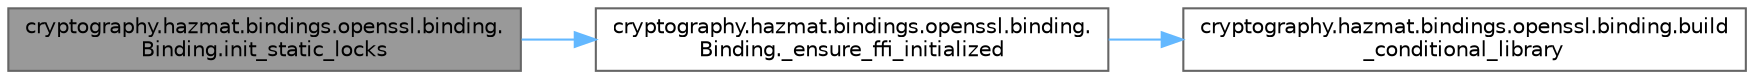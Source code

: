 digraph "cryptography.hazmat.bindings.openssl.binding.Binding.init_static_locks"
{
 // LATEX_PDF_SIZE
  bgcolor="transparent";
  edge [fontname=Helvetica,fontsize=10,labelfontname=Helvetica,labelfontsize=10];
  node [fontname=Helvetica,fontsize=10,shape=box,height=0.2,width=0.4];
  rankdir="LR";
  Node1 [id="Node000001",label="cryptography.hazmat.bindings.openssl.binding.\lBinding.init_static_locks",height=0.2,width=0.4,color="gray40", fillcolor="grey60", style="filled", fontcolor="black",tooltip=" "];
  Node1 -> Node2 [id="edge1_Node000001_Node000002",color="steelblue1",style="solid",tooltip=" "];
  Node2 [id="Node000002",label="cryptography.hazmat.bindings.openssl.binding.\lBinding._ensure_ffi_initialized",height=0.2,width=0.4,color="grey40", fillcolor="white", style="filled",URL="$classcryptography_1_1hazmat_1_1bindings_1_1openssl_1_1binding_1_1_binding.html#aaeff61838a370851f85542bcdb763296",tooltip=" "];
  Node2 -> Node3 [id="edge2_Node000002_Node000003",color="steelblue1",style="solid",tooltip=" "];
  Node3 [id="Node000003",label="cryptography.hazmat.bindings.openssl.binding.build\l_conditional_library",height=0.2,width=0.4,color="grey40", fillcolor="white", style="filled",URL="$namespacecryptography_1_1hazmat_1_1bindings_1_1openssl_1_1binding.html#afb9509bc370edcbd0f1fb8894bebb539",tooltip=" "];
}
